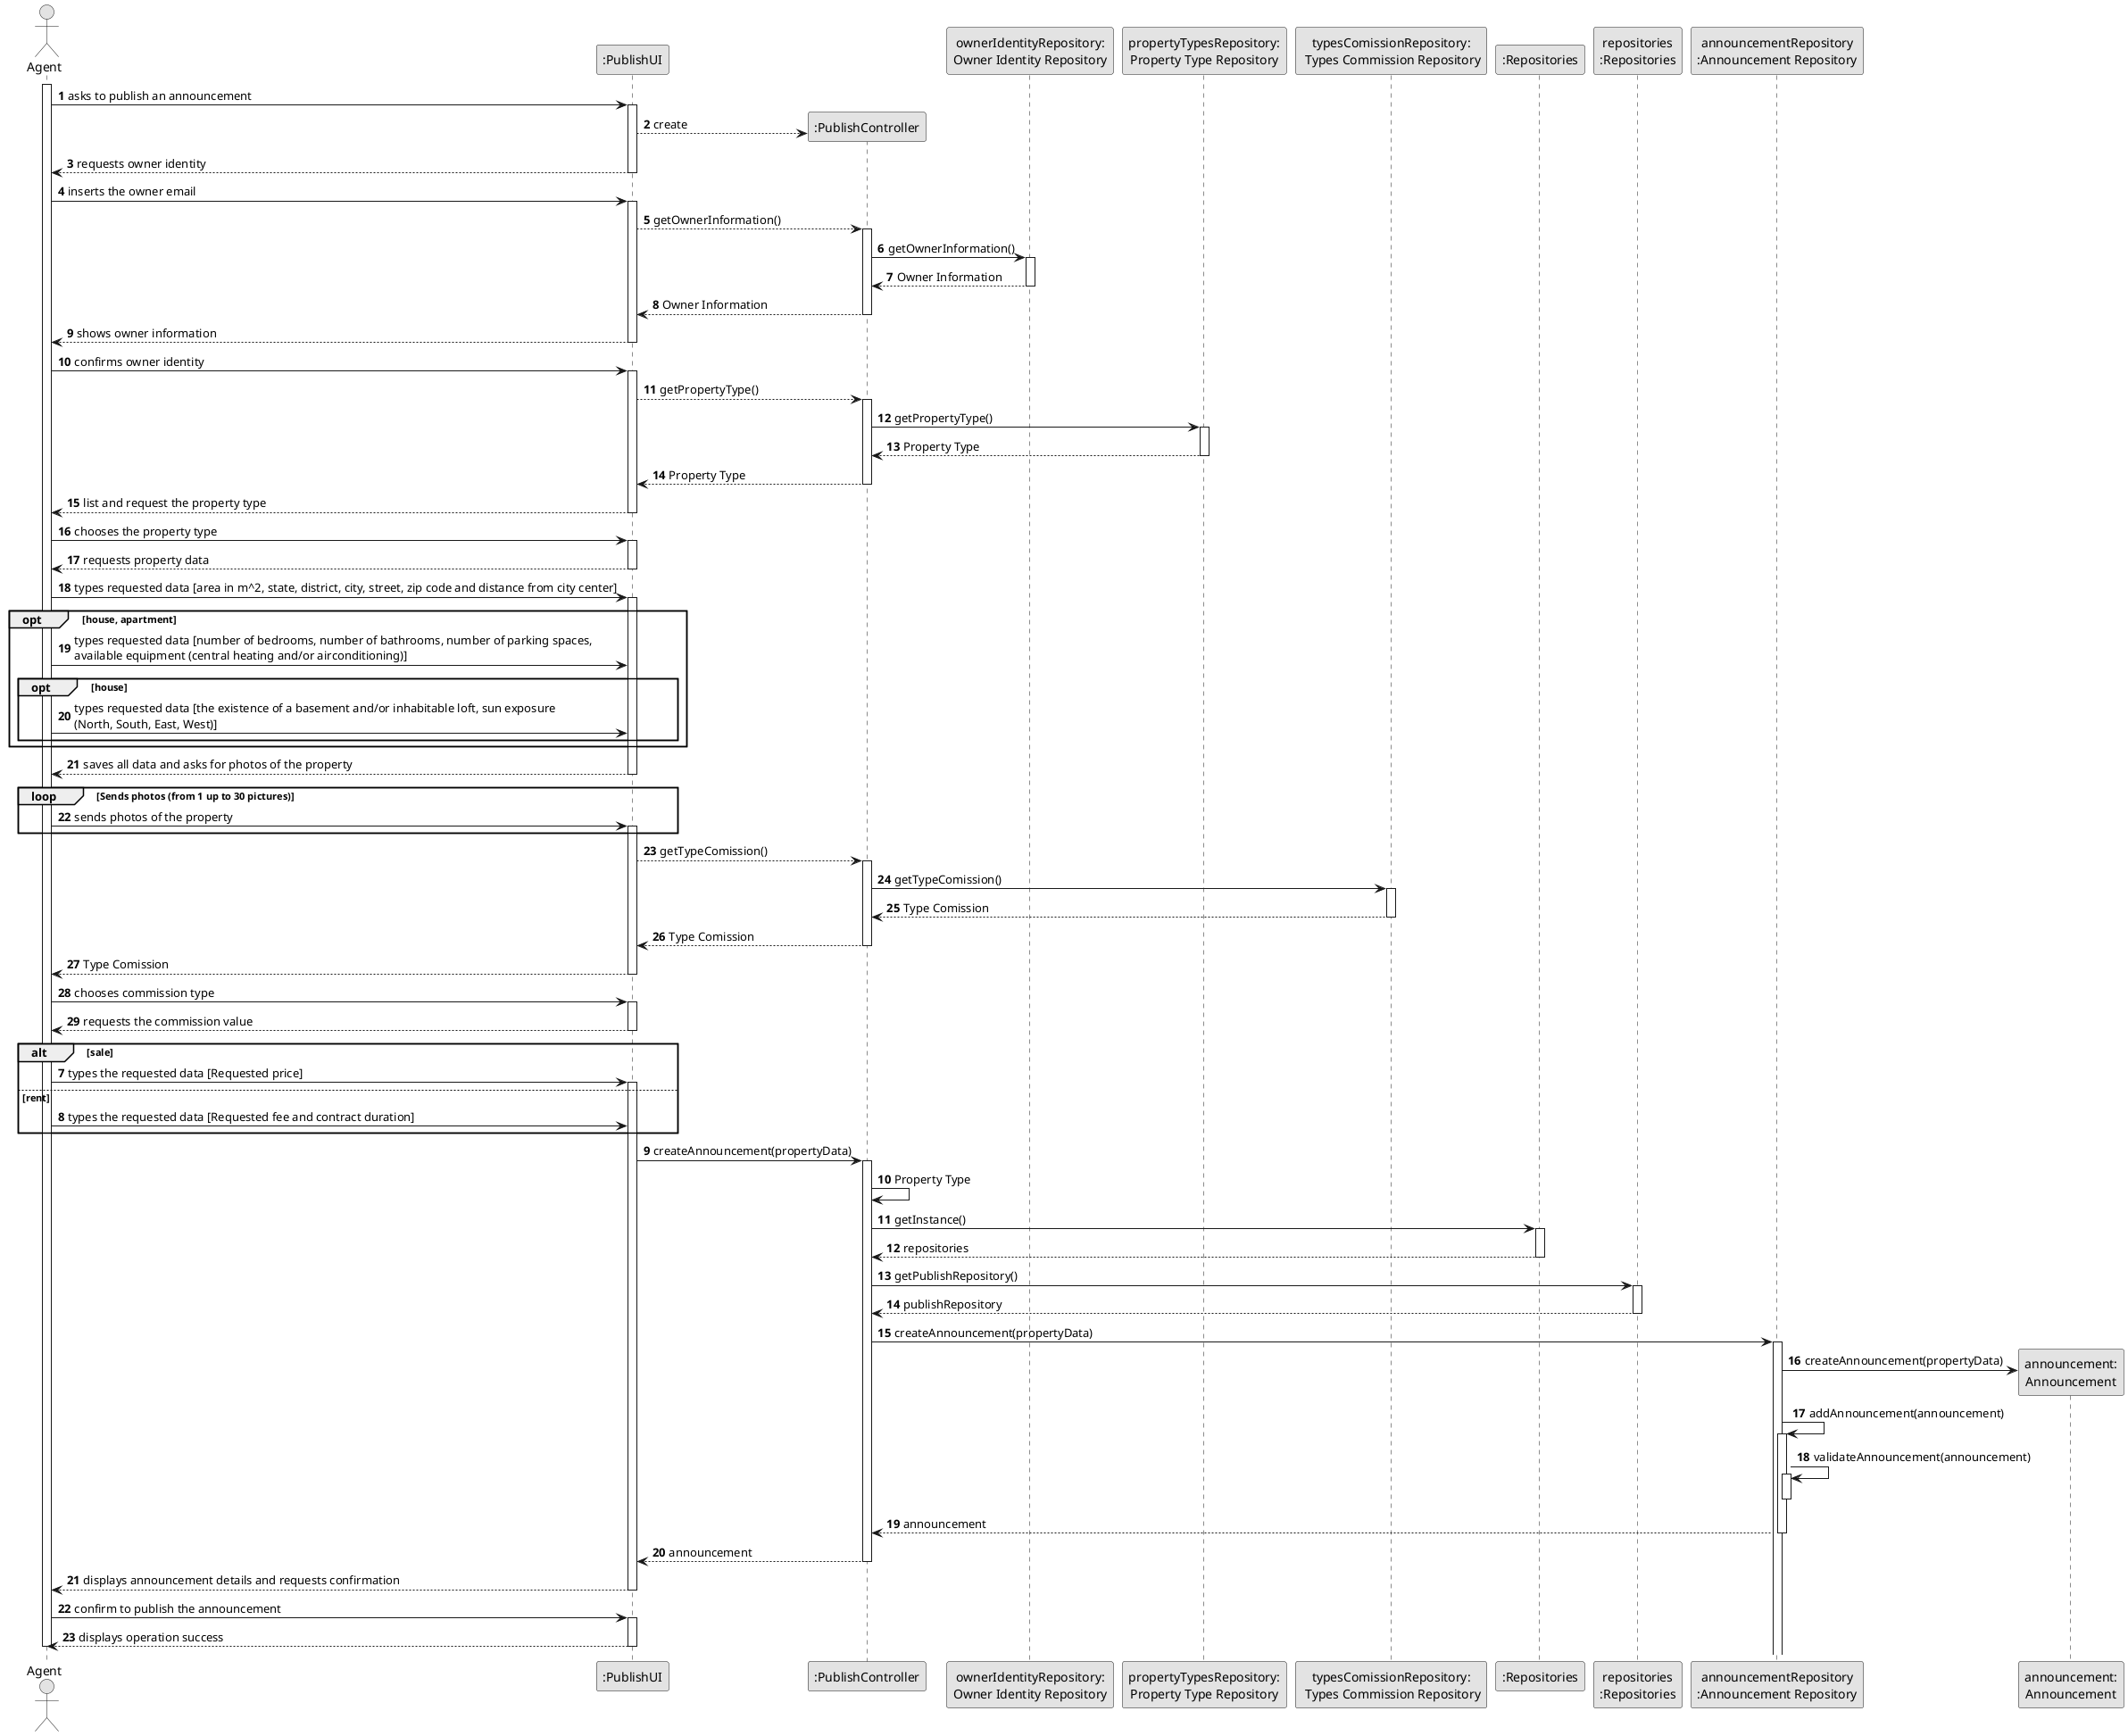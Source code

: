 @startuml
skinparam monochrome true
skinparam packageStyle rectangle
skinparam shadowing false

autonumber

'hide footbox
actor "Agent" as Agent
participant ":PublishUI" as UI
participant ":PublishController" as CTRL
participant "ownerIdentityRepository:\nOwner Identity Repository" as OwnerRepository
participant "propertyTypesRepository:\nProperty Type Repository" as PropertyTypeRepository
participant "typesComissionRepository:\n Types Commission Repository" as typesComissionRepository
participant ":Repositories" as Repository
participant "repositories\n:Repositories" as Repository2
participant "announcementRepository\n:Announcement Repository" as announcementRepository
participant "announcement:\nAnnouncement" as announcement

activate Agent

        Agent -> UI : asks to publish an announcement

        activate UI

            UI --> CTRL** : create
            UI --> Agent : requests owner identity
                    deactivate UI



    Agent -> UI : inserts the owner email
    activate UI

            UI --> CTRL : getOwnerInformation()

                activate CTRL

                    CTRL -> OwnerRepository : getOwnerInformation()

                        activate OwnerRepository

                    OwnerRepository --> CTRL : Owner Information

                       deactivate OwnerRepository

            CTRL --> UI : Owner Information

                deactivate CTRL


            UI --> Agent : shows owner information
        deactivate UI

    Agent -> UI : confirms owner identity
        activate UI

            UI --> CTRL : getPropertyType()
            activate CTRL

                CTRL -> PropertyTypeRepository : getPropertyType()
                activate PropertyTypeRepository

                PropertyTypeRepository --> CTRL : Property Type
                deactivate PropertyTypeRepository

            CTRL --> UI : Property Type
            deactivate CTRL

            UI --> Agent : list and request the property type
        deactivate UI

    Agent -> UI : chooses the property type
    activate UI

        UI --> Agent : requests property data
    deactivate UI

    Agent -> UI : types requested data [area in m^2, state, district, city, street, zip code and distance from city center]
            activate UI

        opt house, apartment
            autonumber 19
            Agent -> UI : types requested data [number of bedrooms, number of bathrooms, number of parking spaces, \navailable equipment (central heating and/or airconditioning)]

            opt house
                autonumber 20
                Agent -> UI : types requested data [the existence of a basement and/or inhabitable loft, sun exposure \n(North, South, East, West)]
            end
        end

UI ---> Agent : saves all data and asks for photos of the property
        deactivate UI

    loop Sends photos (from 1 up to 30 pictures)

        Agent -> UI : sends photos of the property
            activate UI
        end

           UI --> CTRL : getTypeComission()
           activate CTRL

                CTRL -> typesComissionRepository : getTypeComission()
                activate typesComissionRepository

                typesComissionRepository --> CTRL : Type Comission
                deactivate typesComissionRepository

           CTRL --> UI : Type Comission
           deactivate CTRL


        UI --> Agent: Type Comission
    deactivate UI

    Agent -> UI : chooses commission type
        activate UI

        UI --> Agent : requests the commission value
            deactivate UI

    alt sale

            autonumber 7

            Agent -> UI : types the requested data [Requested price]
                activate UI

            else rent

                Agent -> UI : types the requested data [Requested fee and contract duration]

        end


        UI -> CTRL : createAnnouncement(propertyData)
                        activate CTRL

                        CTRL -> CTRL : Property Type

                                CTRL -> Repository : getInstance()
                                activate Repository

                                    Repository --> CTRL: repositories
                                deactivate Repository

                                CTRL -> Repository2 : getPublishRepository()
                                activate Repository2

                                    Repository2 --> CTRL : publishRepository
                                deactivate Repository2

                                CTRL -> announcementRepository : createAnnouncement(propertyData)
                                activate announcementRepository

                                       announcementRepository -> announcement** : createAnnouncement(propertyData)
                                       announcementRepository -> announcementRepository : addAnnouncement(announcement)

                                       activate announcementRepository
                                       announcementRepository -> announcementRepository : validateAnnouncement(announcement)
                                       activate announcementRepository
                                       deactivate announcementRepository

                                announcementRepository --> CTRL : announcement
                                deactivate announcementRepository

            CTRL --> UI : announcement
            deactivate CTRL

            UI --> Agent : displays announcement details and requests confirmation
            deactivate UI

    Agent -> UI : confirm to publish the announcement
            activate UI

            UI --> Agent : displays operation success
            deactivate UI
deactivate Agent

@enduml